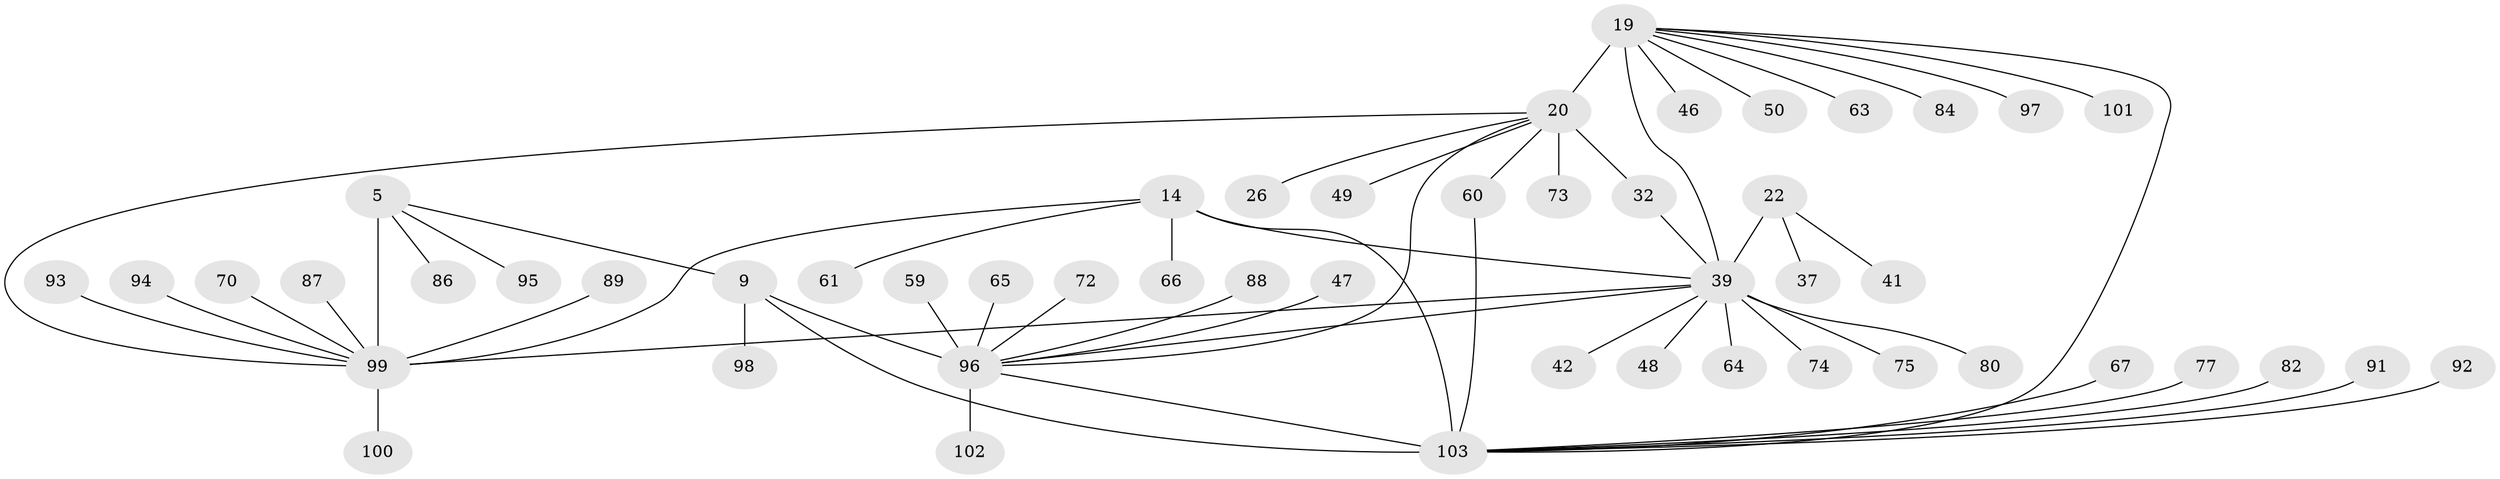 // original degree distribution, {7: 0.05825242718446602, 12: 0.019417475728155338, 5: 0.02912621359223301, 8: 0.038834951456310676, 6: 0.04854368932038835, 9: 0.02912621359223301, 4: 0.02912621359223301, 10: 0.009708737864077669, 1: 0.6019417475728155, 2: 0.11650485436893204, 3: 0.019417475728155338}
// Generated by graph-tools (version 1.1) at 2025/55/03/09/25 04:55:17]
// undirected, 51 vertices, 59 edges
graph export_dot {
graph [start="1"]
  node [color=gray90,style=filled];
  5 [super="+3"];
  9 [super="+6"];
  14 [super="+11"];
  19 [super="+18"];
  20 [super="+17"];
  22 [super="+21"];
  26;
  32;
  37;
  39 [super="+25+29"];
  41;
  42;
  46;
  47;
  48;
  49;
  50;
  59;
  60;
  61;
  63;
  64;
  65;
  66;
  67;
  70;
  72;
  73 [super="+57"];
  74;
  75;
  77;
  80;
  82;
  84 [super="+31"];
  86 [super="+38"];
  87;
  88 [super="+85"];
  89;
  91 [super="+81"];
  92;
  93;
  94;
  95 [super="+83"];
  96 [super="+10+28+30+33+43"];
  97;
  98 [super="+51+78+90"];
  99 [super="+44+76+2+4+36+40+52+62+69"];
  100;
  101;
  102 [super="+71"];
  103 [super="+79+34+54+15+55+56+58"];
  5 -- 9;
  5 -- 86;
  5 -- 95;
  5 -- 99 [weight=6];
  9 -- 98;
  9 -- 103;
  9 -- 96 [weight=6];
  14 -- 61;
  14 -- 66;
  14 -- 39;
  14 -- 99;
  14 -- 103 [weight=6];
  19 -- 20 [weight=6];
  19 -- 39 [weight=2];
  19 -- 46;
  19 -- 50;
  19 -- 63;
  19 -- 97;
  19 -- 101;
  19 -- 84;
  19 -- 103;
  20 -- 32;
  20 -- 73;
  20 -- 49;
  20 -- 26;
  20 -- 60;
  20 -- 99;
  20 -- 96;
  22 -- 37;
  22 -- 41;
  22 -- 39 [weight=6];
  32 -- 39;
  39 -- 64;
  39 -- 42;
  39 -- 74;
  39 -- 75;
  39 -- 80;
  39 -- 48;
  39 -- 99;
  39 -- 96;
  47 -- 96;
  59 -- 96;
  60 -- 103;
  65 -- 96;
  67 -- 103;
  70 -- 99;
  72 -- 96;
  77 -- 103;
  82 -- 103;
  87 -- 99;
  88 -- 96;
  89 -- 99;
  91 -- 103;
  92 -- 103;
  93 -- 99;
  94 -- 99;
  96 -- 102;
  96 -- 103;
  99 -- 100;
}
